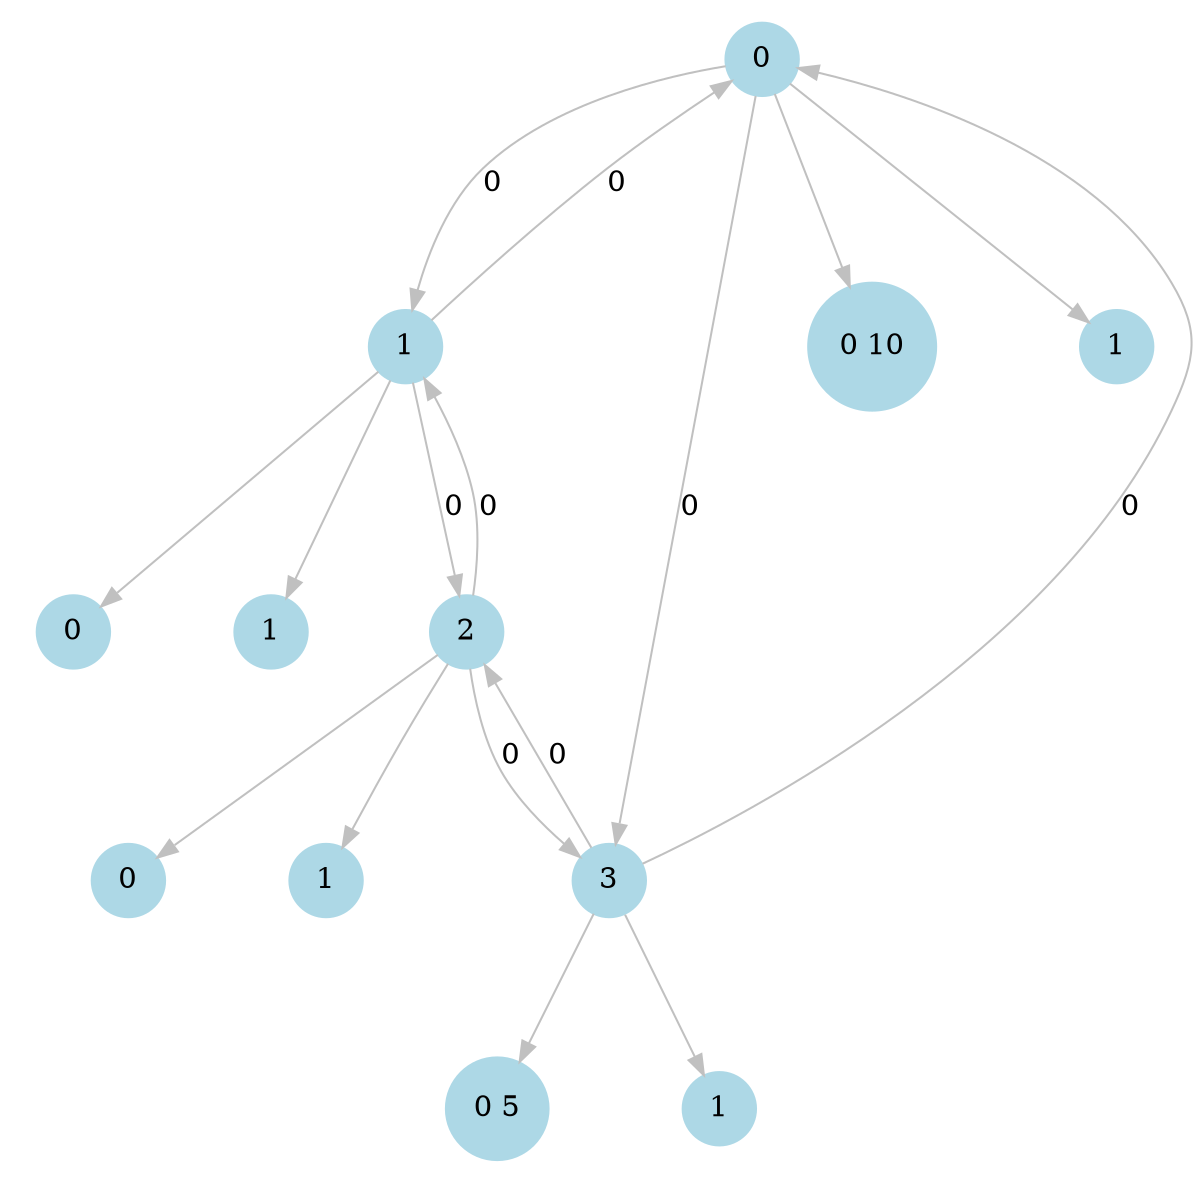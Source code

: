 digraph G {
    node [shape=circle, style=filled, color=lightblue];
    edge [color=gray, penwidth=1];
    size="8,8";
    ratio="fill";
    0 -> 1 [label="0"];
    0 -> 3 [label="0"];
    0 -> 00;
    00 [label="0 10"];
    0 -> 10;
    10 [label="1"];
    1 -> 0 [label="0"];
    1 -> 2 [label="0"];
    1 -> 01;
    01 [label="0"];
    1 -> 11;
    11 [label="1"];
    2 -> 1 [label="0"];
    2 -> 3 [label="0"];
    2 -> 02;
    02 [label="0"];
    2 -> 12;
    12 [label="1"];
    3 -> 0 [label="0"];
    3 -> 2 [label="0"];
    3 -> 03;
    03 [label="0 5"];
    3 -> 13;
    13 [label="1"];
}

